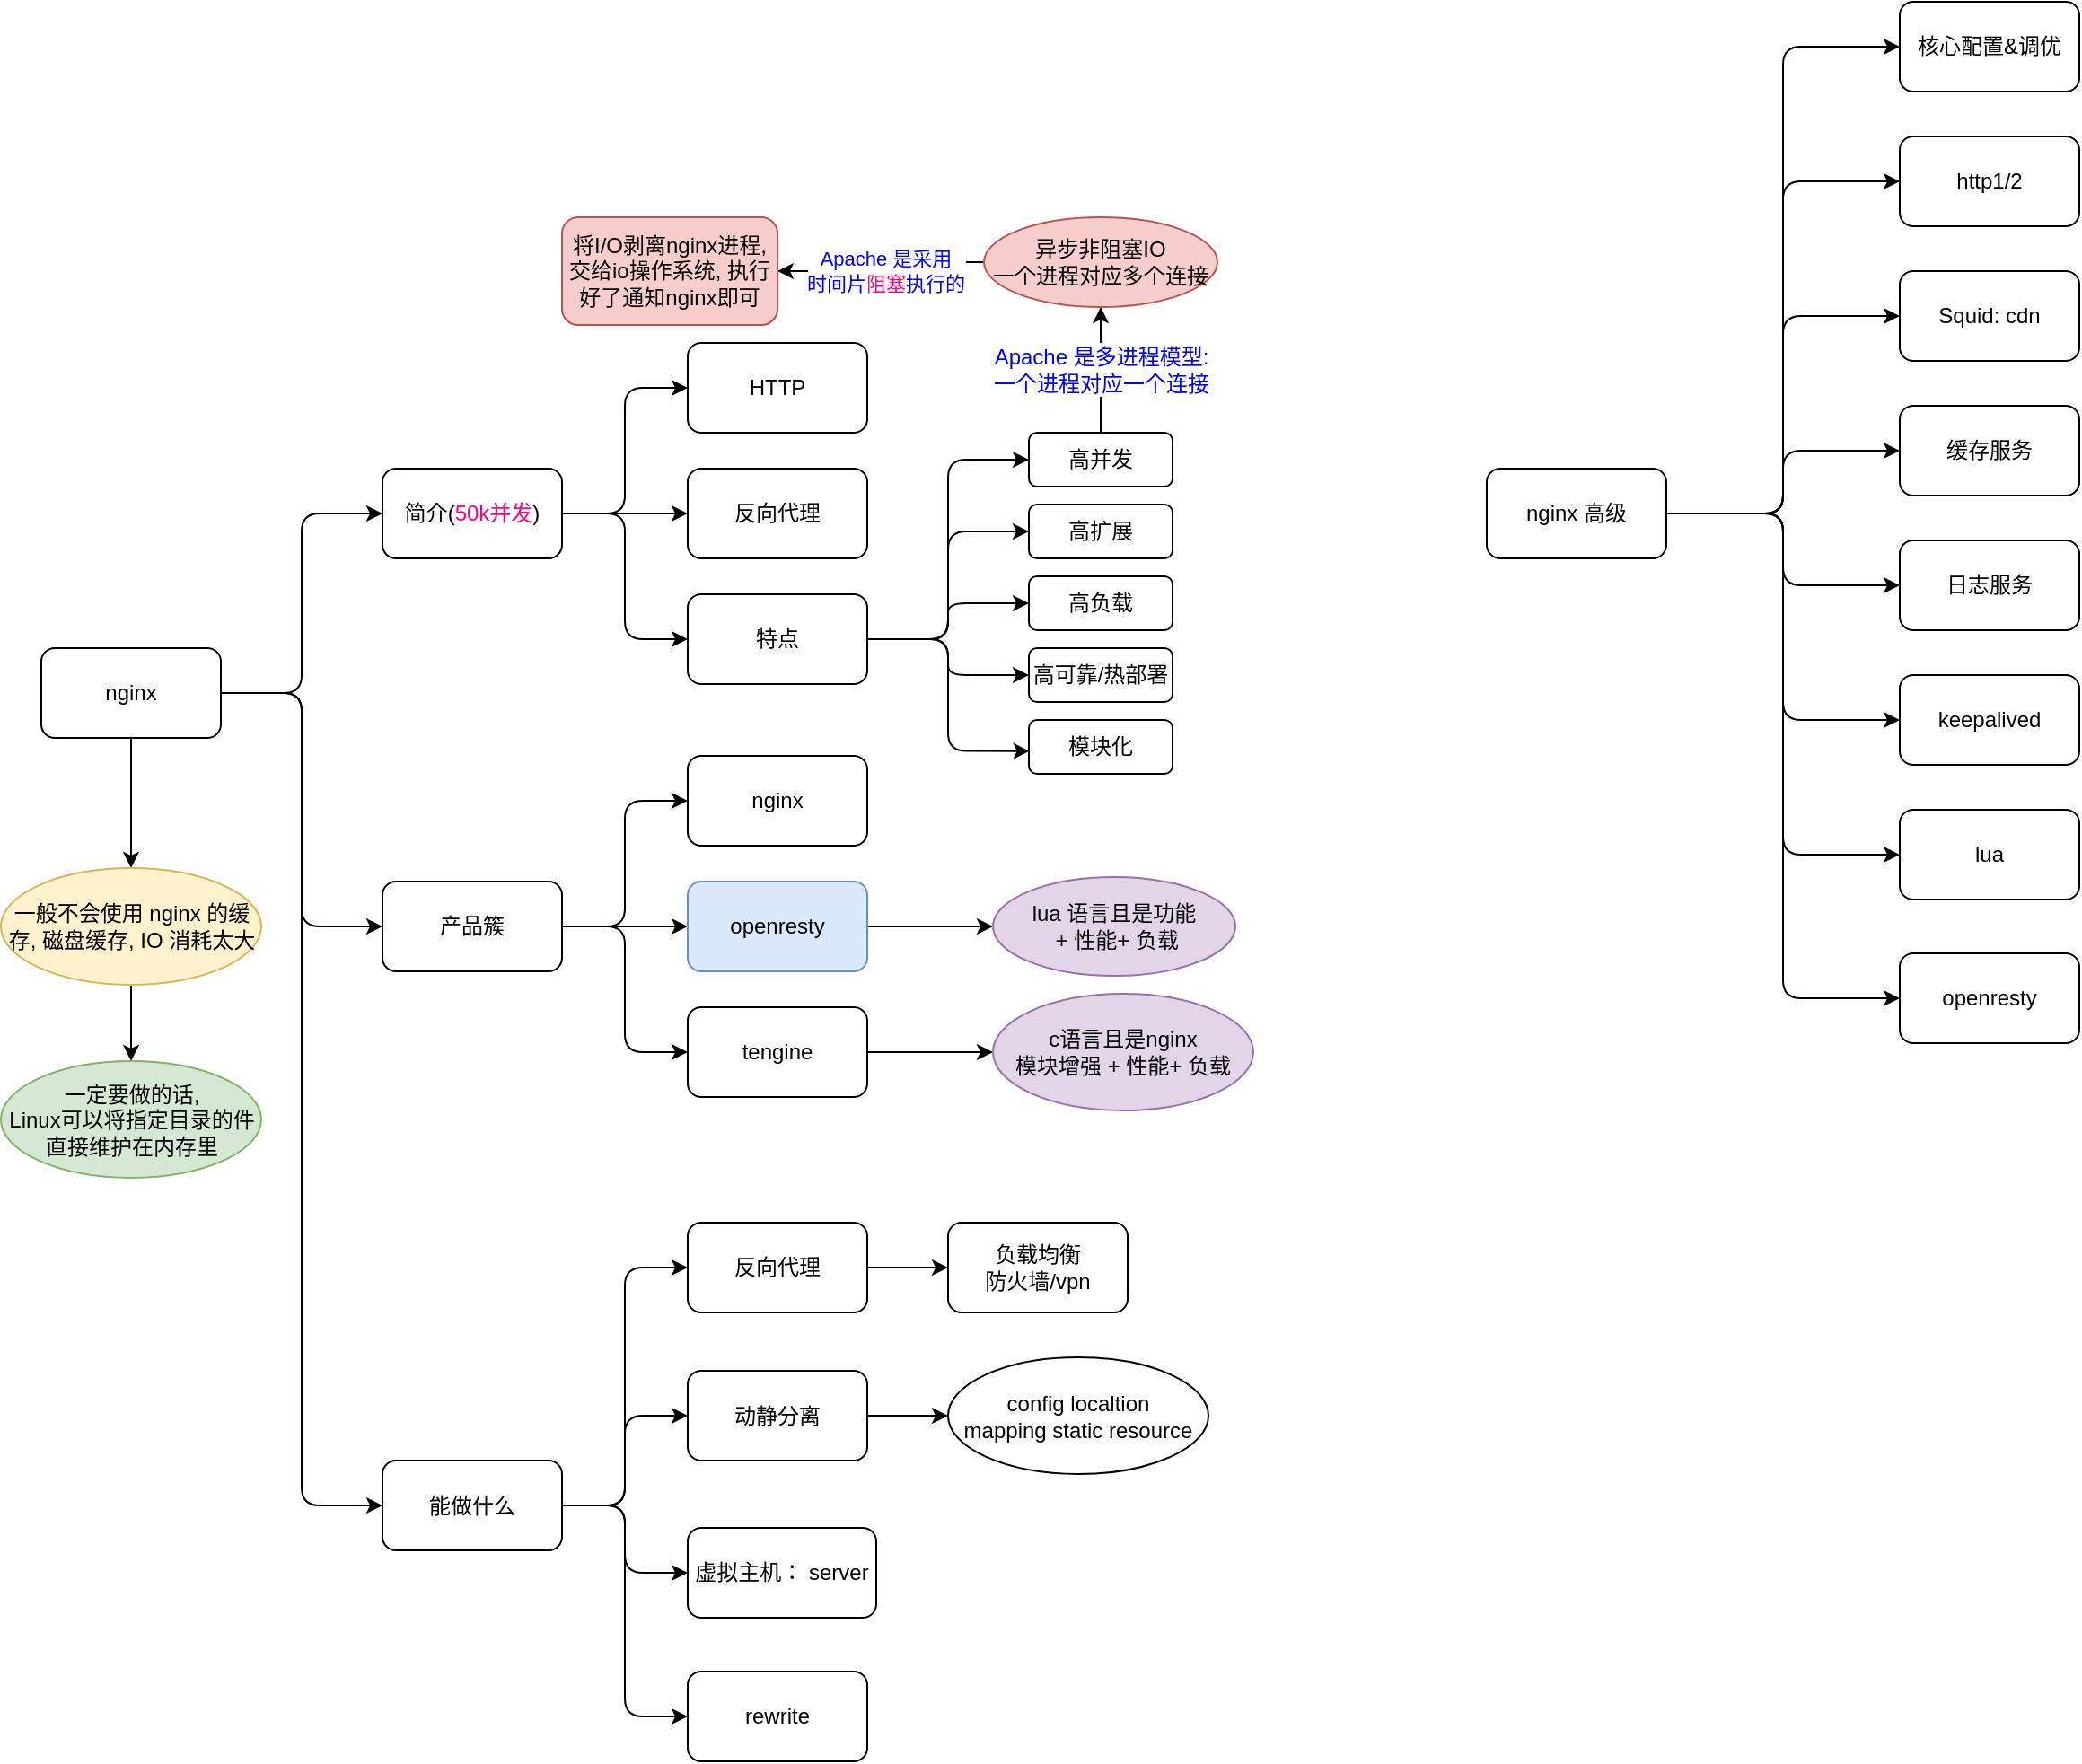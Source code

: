 <mxfile>
    <diagram id="4kPpxoudOEge9EEK4v6j" name="Page-1">
        <mxGraphModel dx="1611" dy="690" grid="1" gridSize="10" guides="1" tooltips="1" connect="1" arrows="1" fold="1" page="1" pageScale="1" pageWidth="850" pageHeight="1100" background="#ffffff" math="0" shadow="0">
            <root>
                <mxCell id="0"/>
                <mxCell id="1" parent="0"/>
                <mxCell id="4" style="edgeStyle=orthogonalEdgeStyle;rounded=1;orthogonalLoop=1;jettySize=auto;html=1;entryX=0;entryY=0.5;entryDx=0;entryDy=0;" parent="1" source="2" target="3" edge="1">
                    <mxGeometry relative="1" as="geometry"/>
                </mxCell>
                <mxCell id="6" style="edgeStyle=orthogonalEdgeStyle;rounded=1;orthogonalLoop=1;jettySize=auto;html=1;entryX=0;entryY=0.5;entryDx=0;entryDy=0;" parent="1" source="2" target="5" edge="1">
                    <mxGeometry relative="1" as="geometry"/>
                </mxCell>
                <mxCell id="24" style="edgeStyle=orthogonalEdgeStyle;rounded=1;orthogonalLoop=1;jettySize=auto;html=1;entryX=0;entryY=0.5;entryDx=0;entryDy=0;" parent="1" source="2" target="23" edge="1">
                    <mxGeometry relative="1" as="geometry"/>
                </mxCell>
                <mxCell id="73" value="" style="edgeStyle=orthogonalEdgeStyle;rounded=1;orthogonalLoop=1;jettySize=auto;html=1;" parent="1" source="2" target="72" edge="1">
                    <mxGeometry relative="1" as="geometry"/>
                </mxCell>
                <mxCell id="2" value="nginx" style="rounded=1;whiteSpace=wrap;html=1;" parent="1" vertex="1">
                    <mxGeometry x="95" y="430" width="100" height="50" as="geometry"/>
                </mxCell>
                <mxCell id="18" value="" style="edgeStyle=orthogonalEdgeStyle;rounded=1;orthogonalLoop=1;jettySize=auto;html=1;entryX=0;entryY=0.5;entryDx=0;entryDy=0;entryPerimeter=0;" parent="1" source="3" target="17" edge="1">
                    <mxGeometry relative="1" as="geometry"/>
                </mxCell>
                <mxCell id="20" style="edgeStyle=orthogonalEdgeStyle;rounded=1;orthogonalLoop=1;jettySize=auto;html=1;entryX=0;entryY=0.5;entryDx=0;entryDy=0;" parent="1" source="3" target="19" edge="1">
                    <mxGeometry relative="1" as="geometry"/>
                </mxCell>
                <mxCell id="30" style="edgeStyle=orthogonalEdgeStyle;rounded=1;orthogonalLoop=1;jettySize=auto;html=1;entryX=0;entryY=0.5;entryDx=0;entryDy=0;" parent="1" source="3" target="29" edge="1">
                    <mxGeometry relative="1" as="geometry"/>
                </mxCell>
                <mxCell id="3" value="简介(&lt;font color=&quot;#ff0080&quot;&gt;50k并发&lt;/font&gt;)" style="rounded=1;whiteSpace=wrap;html=1;" parent="1" vertex="1">
                    <mxGeometry x="285" y="330" width="100" height="50" as="geometry"/>
                </mxCell>
                <mxCell id="8" value="" style="edgeStyle=orthogonalEdgeStyle;rounded=1;orthogonalLoop=1;jettySize=auto;html=1;" parent="1" source="5" target="7" edge="1">
                    <mxGeometry relative="1" as="geometry"/>
                </mxCell>
                <mxCell id="10" style="edgeStyle=orthogonalEdgeStyle;rounded=1;orthogonalLoop=1;jettySize=auto;html=1;entryX=0;entryY=0.5;entryDx=0;entryDy=0;" parent="1" source="5" target="9" edge="1">
                    <mxGeometry relative="1" as="geometry"/>
                </mxCell>
                <mxCell id="12" style="edgeStyle=orthogonalEdgeStyle;rounded=1;orthogonalLoop=1;jettySize=auto;html=1;entryX=0;entryY=0.5;entryDx=0;entryDy=0;" parent="1" source="5" target="11" edge="1">
                    <mxGeometry relative="1" as="geometry"/>
                </mxCell>
                <mxCell id="5" value="产品簇" style="rounded=1;whiteSpace=wrap;html=1;" parent="1" vertex="1">
                    <mxGeometry x="285" y="560" width="100" height="50" as="geometry"/>
                </mxCell>
                <mxCell id="14" value="" style="edgeStyle=orthogonalEdgeStyle;rounded=1;orthogonalLoop=1;jettySize=auto;html=1;exitX=1;exitY=0.5;exitDx=0;exitDy=0;" parent="1" source="9" target="13" edge="1">
                    <mxGeometry relative="1" as="geometry"/>
                </mxCell>
                <mxCell id="16" value="" style="edgeStyle=orthogonalEdgeStyle;rounded=1;orthogonalLoop=1;jettySize=auto;html=1;" parent="1" source="7" target="15" edge="1">
                    <mxGeometry relative="1" as="geometry"/>
                </mxCell>
                <mxCell id="7" value="openresty" style="rounded=1;whiteSpace=wrap;html=1;fillColor=#dae8fc;strokeColor=#6c8ebf;" parent="1" vertex="1">
                    <mxGeometry x="455" y="560" width="100" height="50" as="geometry"/>
                </mxCell>
                <mxCell id="9" value="tengine" style="rounded=1;whiteSpace=wrap;html=1;" parent="1" vertex="1">
                    <mxGeometry x="455" y="630" width="100" height="50" as="geometry"/>
                </mxCell>
                <mxCell id="11" value="nginx" style="rounded=1;whiteSpace=wrap;html=1;" parent="1" vertex="1">
                    <mxGeometry x="455" y="490" width="100" height="50" as="geometry"/>
                </mxCell>
                <mxCell id="13" value="c语言且是nginx&lt;br&gt;模块增强 + 性能+ 负载" style="ellipse;whiteSpace=wrap;html=1;rounded=1;fillColor=#e1d5e7;strokeColor=#9673a6;" parent="1" vertex="1">
                    <mxGeometry x="625" y="622.5" width="145" height="65" as="geometry"/>
                </mxCell>
                <mxCell id="15" value="lua 语言且是功能&lt;br&gt;&amp;nbsp;+ 性能+ 负载" style="ellipse;whiteSpace=wrap;html=1;rounded=1;fillColor=#e1d5e7;strokeColor=#9673a6;" parent="1" vertex="1">
                    <mxGeometry x="625" y="557.5" width="135" height="55" as="geometry"/>
                </mxCell>
                <mxCell id="17" value="HTTP" style="rounded=1;whiteSpace=wrap;html=1;" parent="1" vertex="1">
                    <mxGeometry x="455" y="260" width="100" height="50" as="geometry"/>
                </mxCell>
                <mxCell id="19" value="反向代理" style="rounded=1;whiteSpace=wrap;html=1;" parent="1" vertex="1">
                    <mxGeometry x="455" y="330" width="100" height="50" as="geometry"/>
                </mxCell>
                <mxCell id="27" style="edgeStyle=orthogonalEdgeStyle;rounded=1;orthogonalLoop=1;jettySize=auto;html=1;entryX=0;entryY=0.5;entryDx=0;entryDy=0;" parent="1" source="23" target="25" edge="1">
                    <mxGeometry relative="1" as="geometry"/>
                </mxCell>
                <mxCell id="28" style="edgeStyle=orthogonalEdgeStyle;rounded=1;orthogonalLoop=1;jettySize=auto;html=1;" parent="1" source="23" target="26" edge="1">
                    <mxGeometry relative="1" as="geometry"/>
                </mxCell>
                <mxCell id="81" style="edgeStyle=orthogonalEdgeStyle;rounded=1;orthogonalLoop=1;jettySize=auto;html=1;entryX=0;entryY=0.5;entryDx=0;entryDy=0;" edge="1" parent="1" source="23" target="80">
                    <mxGeometry relative="1" as="geometry"/>
                </mxCell>
                <mxCell id="83" style="edgeStyle=orthogonalEdgeStyle;rounded=1;orthogonalLoop=1;jettySize=auto;html=1;entryX=0;entryY=0.5;entryDx=0;entryDy=0;" edge="1" parent="1" source="23" target="82">
                    <mxGeometry relative="1" as="geometry"/>
                </mxCell>
                <mxCell id="23" value="能做什么" style="rounded=1;whiteSpace=wrap;html=1;" parent="1" vertex="1">
                    <mxGeometry x="285" y="882.5" width="100" height="50" as="geometry"/>
                </mxCell>
                <mxCell id="75" value="" style="edgeStyle=orthogonalEdgeStyle;rounded=1;orthogonalLoop=1;jettySize=auto;html=1;" parent="1" source="25" target="74" edge="1">
                    <mxGeometry relative="1" as="geometry"/>
                </mxCell>
                <mxCell id="25" value="反向代理" style="rounded=1;whiteSpace=wrap;html=1;" parent="1" vertex="1">
                    <mxGeometry x="455" y="750" width="100" height="50" as="geometry"/>
                </mxCell>
                <mxCell id="79" value="" style="edgeStyle=orthogonalEdgeStyle;rounded=0;orthogonalLoop=1;jettySize=auto;html=1;" parent="1" source="26" target="78" edge="1">
                    <mxGeometry relative="1" as="geometry"/>
                </mxCell>
                <mxCell id="26" value="动静分离" style="rounded=1;whiteSpace=wrap;html=1;" parent="1" vertex="1">
                    <mxGeometry x="455" y="832.5" width="100" height="50" as="geometry"/>
                </mxCell>
                <mxCell id="32" value="" style="edgeStyle=orthogonalEdgeStyle;rounded=1;orthogonalLoop=1;jettySize=auto;html=1;entryX=0;entryY=0.5;entryDx=0;entryDy=0;" parent="1" source="29" target="31" edge="1">
                    <mxGeometry relative="1" as="geometry"/>
                </mxCell>
                <mxCell id="38" style="edgeStyle=orthogonalEdgeStyle;rounded=1;orthogonalLoop=1;jettySize=auto;html=1;entryX=0;entryY=0.5;entryDx=0;entryDy=0;" parent="1" source="29" target="43" edge="1">
                    <mxGeometry relative="1" as="geometry">
                        <mxPoint x="645" y="394.5" as="targetPoint"/>
                    </mxGeometry>
                </mxCell>
                <mxCell id="39" style="edgeStyle=orthogonalEdgeStyle;rounded=1;orthogonalLoop=1;jettySize=auto;html=1;entryX=0;entryY=0.5;entryDx=0;entryDy=0;" parent="1" source="29" target="44" edge="1">
                    <mxGeometry relative="1" as="geometry">
                        <mxPoint x="645" y="415" as="targetPoint"/>
                    </mxGeometry>
                </mxCell>
                <mxCell id="40" style="edgeStyle=orthogonalEdgeStyle;rounded=1;orthogonalLoop=1;jettySize=auto;html=1;entryX=0;entryY=0.5;entryDx=0;entryDy=0;" parent="1" source="29" target="45" edge="1">
                    <mxGeometry relative="1" as="geometry">
                        <mxPoint x="645" y="455" as="targetPoint"/>
                    </mxGeometry>
                </mxCell>
                <mxCell id="42" style="edgeStyle=orthogonalEdgeStyle;rounded=1;orthogonalLoop=1;jettySize=auto;html=1;entryX=0.004;entryY=0.578;entryDx=0;entryDy=0;entryPerimeter=0;" parent="1" source="29" target="46" edge="1">
                    <mxGeometry relative="1" as="geometry">
                        <mxPoint x="650" y="495" as="targetPoint"/>
                    </mxGeometry>
                </mxCell>
                <mxCell id="29" value="特点" style="rounded=1;whiteSpace=wrap;html=1;" parent="1" vertex="1">
                    <mxGeometry x="455" y="400" width="100" height="50" as="geometry"/>
                </mxCell>
                <mxCell id="34" value="" style="edgeStyle=orthogonalEdgeStyle;rounded=1;orthogonalLoop=1;jettySize=auto;html=1;startArrow=none;" parent="1" source="47" target="33" edge="1">
                    <mxGeometry relative="1" as="geometry"/>
                </mxCell>
                <mxCell id="31" value="高并发" style="rounded=1;whiteSpace=wrap;html=1;" parent="1" vertex="1">
                    <mxGeometry x="645" y="310" width="80" height="30" as="geometry"/>
                </mxCell>
                <mxCell id="50" value="" style="edgeStyle=orthogonalEdgeStyle;rounded=1;orthogonalLoop=1;jettySize=auto;html=1;" parent="1" source="33" target="49" edge="1">
                    <mxGeometry relative="1" as="geometry"/>
                </mxCell>
                <mxCell id="51" value="&lt;font color=&quot;#0000ff&quot;&gt;Apache 是采用&lt;br&gt;时间片&lt;/font&gt;&lt;font color=&quot;#ff0080&quot;&gt;阻塞&lt;/font&gt;&lt;font color=&quot;#0000ff&quot;&gt;执行的&lt;/font&gt;" style="edgeLabel;html=1;align=center;verticalAlign=middle;resizable=0;points=[];" parent="50" vertex="1" connectable="0">
                    <mxGeometry x="0.271" y="1" relative="1" as="geometry">
                        <mxPoint x="16" y="-1" as="offset"/>
                    </mxGeometry>
                </mxCell>
                <mxCell id="33" value="异步非阻塞IO&lt;br&gt;一个进程对应多个连接" style="ellipse;whiteSpace=wrap;html=1;rounded=1;fillColor=#f8cecc;strokeColor=#b85450;" parent="1" vertex="1">
                    <mxGeometry x="620" y="190" width="130" height="50" as="geometry"/>
                </mxCell>
                <mxCell id="43" value="高扩展" style="rounded=1;whiteSpace=wrap;html=1;" parent="1" vertex="1">
                    <mxGeometry x="645" y="350" width="80" height="30" as="geometry"/>
                </mxCell>
                <mxCell id="44" value="高负载" style="rounded=1;whiteSpace=wrap;html=1;" parent="1" vertex="1">
                    <mxGeometry x="645" y="390" width="80" height="30" as="geometry"/>
                </mxCell>
                <mxCell id="45" value="高可靠/热部署" style="rounded=1;whiteSpace=wrap;html=1;" parent="1" vertex="1">
                    <mxGeometry x="645" y="430" width="80" height="30" as="geometry"/>
                </mxCell>
                <mxCell id="46" value="模块化" style="rounded=1;whiteSpace=wrap;html=1;" parent="1" vertex="1">
                    <mxGeometry x="645" y="470" width="80" height="30" as="geometry"/>
                </mxCell>
                <mxCell id="47" value="&lt;font color=&quot;#0000ff&quot;&gt;Apache 是多进程模型: &lt;br&gt;一个进程对应一个连接&lt;/font&gt;" style="text;html=1;align=center;verticalAlign=middle;resizable=0;points=[];autosize=1;strokeColor=none;" parent="1" vertex="1">
                    <mxGeometry x="615" y="260" width="140" height="30" as="geometry"/>
                </mxCell>
                <mxCell id="48" value="" style="edgeStyle=orthogonalEdgeStyle;rounded=1;orthogonalLoop=1;jettySize=auto;html=1;endArrow=none;" parent="1" source="31" target="47" edge="1">
                    <mxGeometry relative="1" as="geometry">
                        <mxPoint x="685" y="310" as="sourcePoint"/>
                        <mxPoint x="685" y="250.0" as="targetPoint"/>
                    </mxGeometry>
                </mxCell>
                <mxCell id="49" value="将I/O剥离nginx进程, &lt;br&gt;交给io操作系统, 执行好了通知nginx即可" style="rounded=1;whiteSpace=wrap;html=1;strokeColor=#b85450;fillColor=#f8cecc;" parent="1" vertex="1">
                    <mxGeometry x="385" y="190" width="120" height="60" as="geometry"/>
                </mxCell>
                <mxCell id="77" value="" style="edgeStyle=orthogonalEdgeStyle;rounded=1;orthogonalLoop=1;jettySize=auto;html=1;" parent="1" source="72" target="76" edge="1">
                    <mxGeometry relative="1" as="geometry"/>
                </mxCell>
                <mxCell id="72" value="一般不会使用 nginx 的缓存, 磁盘缓存, IO 消耗太大" style="ellipse;whiteSpace=wrap;html=1;rounded=1;fillColor=#fff2cc;strokeColor=#d6b656;" parent="1" vertex="1">
                    <mxGeometry x="72.5" y="552.5" width="145" height="65" as="geometry"/>
                </mxCell>
                <mxCell id="74" value="负载均衡&lt;br&gt;防火墙/vpn" style="rounded=1;whiteSpace=wrap;html=1;" parent="1" vertex="1">
                    <mxGeometry x="600" y="750" width="100" height="50" as="geometry"/>
                </mxCell>
                <mxCell id="76" value="一定要做的话, &lt;br&gt;Linux可以将指定目录的件直接维护在内存里" style="ellipse;whiteSpace=wrap;html=1;rounded=1;fillColor=#d5e8d4;strokeColor=#82b366;" parent="1" vertex="1">
                    <mxGeometry x="72.5" y="660" width="145" height="65" as="geometry"/>
                </mxCell>
                <mxCell id="78" value="config localtion &lt;br&gt;mapping static resource" style="ellipse;whiteSpace=wrap;html=1;rounded=1;" parent="1" vertex="1">
                    <mxGeometry x="600" y="825" width="145" height="65" as="geometry"/>
                </mxCell>
                <mxCell id="80" value="虚拟主机： server" style="rounded=1;whiteSpace=wrap;html=1;" vertex="1" parent="1">
                    <mxGeometry x="455" y="920" width="105" height="50" as="geometry"/>
                </mxCell>
                <mxCell id="82" value="rewrite" style="rounded=1;whiteSpace=wrap;html=1;" vertex="1" parent="1">
                    <mxGeometry x="455" y="1000" width="100" height="50" as="geometry"/>
                </mxCell>
                <mxCell id="86" value="" style="edgeStyle=orthogonalEdgeStyle;rounded=1;orthogonalLoop=1;jettySize=auto;html=1;entryX=0;entryY=0.5;entryDx=0;entryDy=0;" edge="1" parent="1" source="84" target="85">
                    <mxGeometry relative="1" as="geometry"/>
                </mxCell>
                <mxCell id="94" style="edgeStyle=orthogonalEdgeStyle;rounded=1;orthogonalLoop=1;jettySize=auto;html=1;entryX=0;entryY=0.5;entryDx=0;entryDy=0;" edge="1" parent="1" source="84" target="87">
                    <mxGeometry relative="1" as="geometry"/>
                </mxCell>
                <mxCell id="95" style="edgeStyle=orthogonalEdgeStyle;rounded=1;orthogonalLoop=1;jettySize=auto;html=1;entryX=0;entryY=0.5;entryDx=0;entryDy=0;" edge="1" parent="1" source="84" target="88">
                    <mxGeometry relative="1" as="geometry"/>
                </mxCell>
                <mxCell id="96" style="edgeStyle=orthogonalEdgeStyle;rounded=1;orthogonalLoop=1;jettySize=auto;html=1;entryX=0;entryY=0.5;entryDx=0;entryDy=0;" edge="1" parent="1" source="84" target="89">
                    <mxGeometry relative="1" as="geometry"/>
                </mxCell>
                <mxCell id="97" style="edgeStyle=orthogonalEdgeStyle;rounded=1;orthogonalLoop=1;jettySize=auto;html=1;entryX=0;entryY=0.5;entryDx=0;entryDy=0;" edge="1" parent="1" source="84" target="90">
                    <mxGeometry relative="1" as="geometry"/>
                </mxCell>
                <mxCell id="98" style="edgeStyle=orthogonalEdgeStyle;rounded=1;orthogonalLoop=1;jettySize=auto;html=1;entryX=0;entryY=0.5;entryDx=0;entryDy=0;" edge="1" parent="1" source="84" target="91">
                    <mxGeometry relative="1" as="geometry"/>
                </mxCell>
                <mxCell id="99" style="edgeStyle=orthogonalEdgeStyle;rounded=1;orthogonalLoop=1;jettySize=auto;html=1;entryX=0;entryY=0.5;entryDx=0;entryDy=0;" edge="1" parent="1" source="84" target="92">
                    <mxGeometry relative="1" as="geometry"/>
                </mxCell>
                <mxCell id="100" style="edgeStyle=orthogonalEdgeStyle;rounded=1;orthogonalLoop=1;jettySize=auto;html=1;entryX=0;entryY=0.5;entryDx=0;entryDy=0;" edge="1" parent="1" source="84" target="93">
                    <mxGeometry relative="1" as="geometry"/>
                </mxCell>
                <mxCell id="84" value="nginx 高级" style="rounded=1;whiteSpace=wrap;html=1;" vertex="1" parent="1">
                    <mxGeometry x="900" y="330" width="100" height="50" as="geometry"/>
                </mxCell>
                <mxCell id="85" value="核心配置&amp;amp;调优" style="rounded=1;whiteSpace=wrap;html=1;" vertex="1" parent="1">
                    <mxGeometry x="1130" y="70" width="100" height="50" as="geometry"/>
                </mxCell>
                <mxCell id="87" value="http1/2" style="rounded=1;whiteSpace=wrap;html=1;" vertex="1" parent="1">
                    <mxGeometry x="1130" y="145" width="100" height="50" as="geometry"/>
                </mxCell>
                <mxCell id="88" value="Squid: cdn" style="rounded=1;whiteSpace=wrap;html=1;" vertex="1" parent="1">
                    <mxGeometry x="1130" y="220" width="100" height="50" as="geometry"/>
                </mxCell>
                <mxCell id="89" value="缓存服务" style="rounded=1;whiteSpace=wrap;html=1;" vertex="1" parent="1">
                    <mxGeometry x="1130" y="295" width="100" height="50" as="geometry"/>
                </mxCell>
                <mxCell id="90" value="日志服务" style="rounded=1;whiteSpace=wrap;html=1;" vertex="1" parent="1">
                    <mxGeometry x="1130" y="370" width="100" height="50" as="geometry"/>
                </mxCell>
                <mxCell id="91" value="keepalived" style="rounded=1;whiteSpace=wrap;html=1;" vertex="1" parent="1">
                    <mxGeometry x="1130" y="445" width="100" height="50" as="geometry"/>
                </mxCell>
                <mxCell id="92" value="lua" style="rounded=1;whiteSpace=wrap;html=1;" vertex="1" parent="1">
                    <mxGeometry x="1130" y="520" width="100" height="50" as="geometry"/>
                </mxCell>
                <mxCell id="93" value="openresty" style="rounded=1;whiteSpace=wrap;html=1;" vertex="1" parent="1">
                    <mxGeometry x="1130" y="600" width="100" height="50" as="geometry"/>
                </mxCell>
            </root>
        </mxGraphModel>
    </diagram>
</mxfile>
